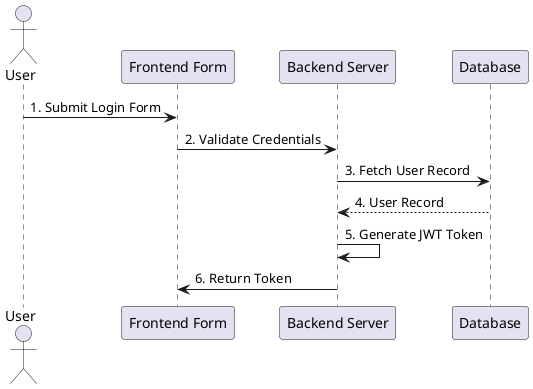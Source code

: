 @startuml Login

actor User as user
participant "Frontend Form" as form
participant "Backend Server" as backend
participant "Database" as db

user -> form : 1. Submit Login Form
form -> backend : 2. Validate Credentials
backend -> db : 3. Fetch User Record
db --> backend : 4. User Record
backend -> backend : 5. Generate JWT Token
backend -> form : 6. Return Token

@enduml